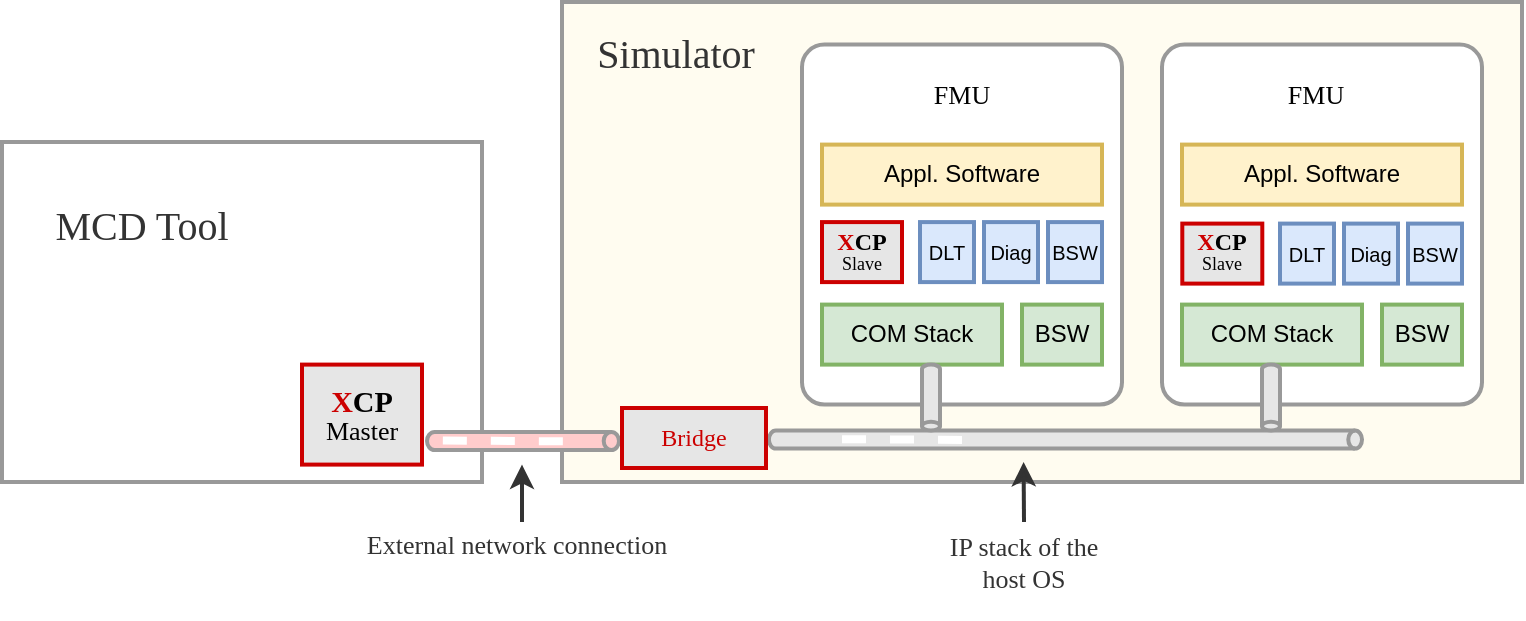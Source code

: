 <mxfile version="20.6.0" type="device"><diagram id="_Kti9GT5Q3lO3yc1PvPV" name="Page-1"><mxGraphModel dx="1344" dy="792" grid="1" gridSize="10" guides="1" tooltips="1" connect="1" arrows="1" fold="1" page="1" pageScale="1" pageWidth="850" pageHeight="1100" math="0" shadow="0"><root><mxCell id="0"/><mxCell id="1" parent="0"/><mxCell id="ZclB9EuCMROo7KSrAT95-1" value="" style="rounded=0;whiteSpace=wrap;html=1;strokeColor=#999999;strokeWidth=2;fillColor=none;" vertex="1" parent="1"><mxGeometry x="20" y="90" width="240" height="170" as="geometry"/></mxCell><mxCell id="ZclB9EuCMROo7KSrAT95-2" value="" style="rounded=0;whiteSpace=wrap;html=1;strokeWidth=2;strokeColor=#999999;fillColor=#FFFCF0;" vertex="1" parent="1"><mxGeometry x="300" y="20.0" width="480" height="240" as="geometry"/></mxCell><mxCell id="ZclB9EuCMROo7KSrAT95-3" value="" style="rounded=1;whiteSpace=wrap;html=1;strokeColor=#999999;strokeWidth=2;fillColor=#FFFFFF;arcSize=7;" vertex="1" parent="1"><mxGeometry x="420" y="41.3" width="160" height="180" as="geometry"/></mxCell><mxCell id="ZclB9EuCMROo7KSrAT95-4" value="" style="shape=cylinder3;whiteSpace=wrap;html=1;boundedLbl=1;backgroundOutline=1;size=3.826;strokeColor=#999999;strokeWidth=2;fillColor=#FFCCCC;rotation=90;" vertex="1" parent="1"><mxGeometry x="276" y="191.5" width="9" height="96" as="geometry"/></mxCell><mxCell id="ZclB9EuCMROo7KSrAT95-5" value="" style="endArrow=none;dashed=1;html=1;rounded=0;strokeWidth=7;strokeColor=#FFFFFF;jumpSize=6;startSize=6;endSize=6;" edge="1" parent="1"><mxGeometry width="50" height="50" relative="1" as="geometry"><mxPoint x="610" y="67.55" as="sourcePoint"/><mxPoint x="630" y="168.05" as="targetPoint"/></mxGeometry></mxCell><mxCell id="ZclB9EuCMROo7KSrAT95-6" value="Appl. Software" style="rounded=0;whiteSpace=wrap;html=1;strokeColor=#d6b656;strokeWidth=2;fillColor=#fff2cc;" vertex="1" parent="1"><mxGeometry x="430" y="91.3" width="140" height="30" as="geometry"/></mxCell><mxCell id="ZclB9EuCMROo7KSrAT95-7" value="&lt;font style=&quot;font-size: 10px;&quot;&gt;DLT&lt;/font&gt;" style="rounded=0;whiteSpace=wrap;html=1;strokeColor=#6c8ebf;strokeWidth=2;fillColor=#dae8fc;" vertex="1" parent="1"><mxGeometry x="479" y="130.05" width="27" height="30" as="geometry"/></mxCell><mxCell id="ZclB9EuCMROo7KSrAT95-8" value="COM Stack" style="rounded=0;whiteSpace=wrap;html=1;strokeColor=#82b366;strokeWidth=2;fillColor=#d5e8d4;" vertex="1" parent="1"><mxGeometry x="430" y="171.3" width="90" height="30" as="geometry"/></mxCell><mxCell id="ZclB9EuCMROo7KSrAT95-9" value="BSW" style="rounded=0;whiteSpace=wrap;html=1;strokeColor=#82b366;strokeWidth=2;fillColor=#d5e8d4;" vertex="1" parent="1"><mxGeometry x="530" y="171.3" width="40" height="30" as="geometry"/></mxCell><mxCell id="ZclB9EuCMROo7KSrAT95-10" value="" style="rounded=1;whiteSpace=wrap;html=1;strokeColor=#999999;strokeWidth=2;fillColor=#FFFFFF;arcSize=7;" vertex="1" parent="1"><mxGeometry x="600" y="41.3" width="160" height="180" as="geometry"/></mxCell><mxCell id="ZclB9EuCMROo7KSrAT95-11" value="Appl. Software" style="rounded=0;whiteSpace=wrap;html=1;strokeColor=#d6b656;strokeWidth=2;fillColor=#fff2cc;" vertex="1" parent="1"><mxGeometry x="610" y="91.3" width="140" height="30" as="geometry"/></mxCell><mxCell id="ZclB9EuCMROo7KSrAT95-13" value="COM Stack" style="rounded=0;whiteSpace=wrap;html=1;strokeColor=#82b366;strokeWidth=2;fillColor=#d5e8d4;" vertex="1" parent="1"><mxGeometry x="610" y="171.3" width="90" height="30" as="geometry"/></mxCell><mxCell id="ZclB9EuCMROo7KSrAT95-14" value="BSW" style="rounded=0;whiteSpace=wrap;html=1;strokeColor=#82b366;strokeWidth=2;fillColor=#d5e8d4;" vertex="1" parent="1"><mxGeometry x="710" y="171.3" width="40" height="30" as="geometry"/></mxCell><mxCell id="ZclB9EuCMROo7KSrAT95-15" value="" style="shape=cylinder3;whiteSpace=wrap;html=1;boundedLbl=1;backgroundOutline=1;size=3.432;strokeColor=#999999;strokeWidth=2;fillColor=#E6E6E6;rotation=90;" vertex="1" parent="1"><mxGeometry x="547.23" y="90.52" width="9" height="296.55" as="geometry"/></mxCell><mxCell id="ZclB9EuCMROo7KSrAT95-16" value="" style="shape=cylinder3;whiteSpace=wrap;html=1;boundedLbl=1;backgroundOutline=1;size=2.207;strokeColor=#999999;strokeWidth=2;fillColor=#E6E6E6;rotation=-180;" vertex="1" parent="1"><mxGeometry x="480" y="201.3" width="9" height="33" as="geometry"/></mxCell><mxCell id="ZclB9EuCMROo7KSrAT95-17" value="" style="shape=cylinder3;whiteSpace=wrap;html=1;boundedLbl=1;backgroundOutline=1;size=2.207;strokeColor=#999999;strokeWidth=2;fillColor=#E6E6E6;rotation=-180;" vertex="1" parent="1"><mxGeometry x="650" y="201.3" width="9" height="33" as="geometry"/></mxCell><mxCell id="ZclB9EuCMROo7KSrAT95-18" value="" style="rounded=0;whiteSpace=wrap;html=1;strokeColor=#CC0000;strokeWidth=2;fillColor=#E6E6E6;fontFamily=Verdana;" vertex="1" parent="1"><mxGeometry x="170" y="201.3" width="60" height="50" as="geometry"/></mxCell><mxCell id="ZclB9EuCMROo7KSrAT95-19" value="" style="rounded=0;whiteSpace=wrap;html=1;strokeColor=#CC0000;strokeWidth=2;fillColor=#E6E6E6;fontFamily=Verdana;" vertex="1" parent="1"><mxGeometry x="430" y="130.05" width="40" height="30" as="geometry"/></mxCell><mxCell id="ZclB9EuCMROo7KSrAT95-20" value="&lt;p style=&quot;line-height: 90%;&quot;&gt;&lt;/p&gt;&lt;div style=&quot;font-size: 12px; line-height: 100%;&quot;&gt;&lt;font style=&quot;font-size: 12px;&quot;&gt;&lt;b&gt;&lt;font style=&quot;font-size: 12px;&quot; data-font-src=&quot;https://fonts.googleapis.com/css?family=Akaya+Telivigala&quot; face=&quot;Akaya Telivigala&quot;&gt;&lt;font style=&quot;font-size: 12px;&quot; color=&quot;#CC0000&quot;&gt;X&lt;/font&gt;&lt;font style=&quot;font-size: 12px;&quot; color=&quot;#000000&quot;&gt;CP&lt;/font&gt;&lt;/font&gt;&lt;/b&gt;&lt;/font&gt;&lt;/div&gt;&lt;div style=&quot;font-size: 9px; line-height: 100%;&quot;&gt;&lt;font style=&quot;font-size: 9px;&quot; color=&quot;#000000&quot;&gt;Slave&lt;/font&gt;&lt;font style=&quot;font-size: 12px;&quot;&gt;&lt;br&gt;&lt;/font&gt;&lt;/div&gt;&lt;p&gt;&lt;/p&gt;" style="text;html=1;strokeColor=none;fillColor=none;align=center;verticalAlign=middle;whiteSpace=wrap;rounded=0;strokeWidth=2;fontFamily=Verdana;fontSize=13;fontColor=#CC0000;" vertex="1" parent="1"><mxGeometry x="432.76" y="128.86" width="34.47" height="30" as="geometry"/></mxCell><mxCell id="ZclB9EuCMROo7KSrAT95-21" value="" style="rounded=0;whiteSpace=wrap;html=1;strokeColor=#CC0000;strokeWidth=2;fillColor=#E6E6E6;fontFamily=Verdana;" vertex="1" parent="1"><mxGeometry x="610.15" y="130.8" width="40" height="30" as="geometry"/></mxCell><mxCell id="ZclB9EuCMROo7KSrAT95-22" value="&lt;div style=&quot;font-size: 12px; line-height: 100%;&quot;&gt;&lt;font style=&quot;font-size: 12px;&quot;&gt;&lt;b&gt;&lt;font style=&quot;font-size: 12px;&quot; data-font-src=&quot;https://fonts.googleapis.com/css?family=Akaya+Telivigala&quot; face=&quot;Akaya Telivigala&quot;&gt;&lt;font style=&quot;font-size: 12px;&quot; color=&quot;#CC0000&quot;&gt;X&lt;/font&gt;&lt;font style=&quot;font-size: 12px;&quot; color=&quot;#000000&quot;&gt;CP&lt;/font&gt;&lt;/font&gt;&lt;/b&gt;&lt;/font&gt;&lt;/div&gt;&lt;div style=&quot;font-size: 9px; line-height: 100%;&quot;&gt;&lt;font style=&quot;font-size: 9px;&quot; color=&quot;#000000&quot;&gt;Slave&lt;/font&gt;&lt;font style=&quot;font-size: 12px;&quot;&gt;&lt;br&gt;&lt;/font&gt;&lt;/div&gt;" style="text;html=1;strokeColor=none;fillColor=none;align=center;verticalAlign=middle;whiteSpace=wrap;rounded=0;strokeWidth=2;fontFamily=Verdana;fontSize=13;fontColor=#CC0000;" vertex="1" parent="1"><mxGeometry x="612.92" y="128.86" width="34.47" height="30" as="geometry"/></mxCell><mxCell id="ZclB9EuCMROo7KSrAT95-23" value="&lt;div style=&quot;font-size: 15px; line-height: 100%;&quot;&gt;&lt;font style=&quot;font-size: 15px;&quot;&gt;&lt;b&gt;&lt;font style=&quot;font-size: 15px;&quot; data-font-src=&quot;https://fonts.googleapis.com/css?family=Akaya+Telivigala&quot; face=&quot;Akaya Telivigala&quot;&gt;&lt;font style=&quot;font-size: 15px;&quot; color=&quot;#CC0000&quot;&gt;X&lt;/font&gt;&lt;font style=&quot;font-size: 15px;&quot; color=&quot;#000000&quot;&gt;CP&lt;/font&gt;&lt;/font&gt;&lt;/b&gt;&lt;/font&gt;&lt;/div&gt;&lt;div style=&quot;line-height: 100%;&quot;&gt;&lt;font style=&quot;font-size: 13px;&quot; color=&quot;#000000&quot;&gt;Master&lt;/font&gt;&lt;font style=&quot;font-size: 15px;&quot;&gt;&lt;br&gt;&lt;/font&gt;&lt;/div&gt;" style="text;html=1;strokeColor=none;fillColor=none;align=center;verticalAlign=middle;whiteSpace=wrap;rounded=0;strokeWidth=2;fontFamily=Verdana;fontSize=13;fontColor=#CC0000;" vertex="1" parent="1"><mxGeometry x="180" y="208.15" width="40" height="36.3" as="geometry"/></mxCell><mxCell id="ZclB9EuCMROo7KSrAT95-24" value="FMU" style="text;html=1;strokeColor=none;fillColor=none;align=center;verticalAlign=middle;whiteSpace=wrap;rounded=0;strokeWidth=2;fontFamily=Verdana;fontSize=13;fontColor=#000000;" vertex="1" parent="1"><mxGeometry x="470" y="51.3" width="60" height="30" as="geometry"/></mxCell><mxCell id="ZclB9EuCMROo7KSrAT95-25" value="FMU" style="text;html=1;strokeColor=none;fillColor=none;align=center;verticalAlign=middle;whiteSpace=wrap;rounded=0;strokeWidth=2;fontFamily=Verdana;fontSize=13;fontColor=#000000;" vertex="1" parent="1"><mxGeometry x="647.39" y="51.3" width="60" height="30" as="geometry"/></mxCell><mxCell id="ZclB9EuCMROo7KSrAT95-26" value="&lt;font style=&quot;font-size: 20px;&quot; color=&quot;#333333&quot;&gt;Simulator&lt;/font&gt;" style="text;html=1;strokeColor=none;fillColor=none;align=center;verticalAlign=middle;whiteSpace=wrap;rounded=0;strokeWidth=2;fontFamily=Verdana;fontSize=13;fontColor=#000000;" vertex="1" parent="1"><mxGeometry x="320" y="21.3" width="74.32" height="46.52" as="geometry"/></mxCell><mxCell id="ZclB9EuCMROo7KSrAT95-27" value="&lt;font color=&quot;#333333&quot;&gt;MCD Tool&lt;/font&gt;" style="text;html=1;strokeColor=none;fillColor=none;align=center;verticalAlign=middle;whiteSpace=wrap;rounded=0;strokeWidth=2;fontFamily=Verdana;fontSize=20;fontColor=#000000;" vertex="1" parent="1"><mxGeometry x="40" y="116.3" width="100" height="30" as="geometry"/></mxCell><mxCell id="ZclB9EuCMROo7KSrAT95-28" value="" style="endArrow=none;dashed=1;html=1;rounded=0;strokeColor=#FFFFFF;strokeWidth=4;fontFamily=Verdana;fontSize=20;fontColor=#000000;startSize=6;endSize=6;jumpSize=6;" edge="1" parent="1"><mxGeometry width="50" height="50" relative="1" as="geometry"><mxPoint x="240.42" y="239.29" as="sourcePoint"/><mxPoint x="310.42" y="239.71" as="targetPoint"/></mxGeometry></mxCell><mxCell id="ZclB9EuCMROo7KSrAT95-29" value="" style="endArrow=classic;html=1;rounded=0;strokeColor=#333333;strokeWidth=2;fontFamily=Verdana;fontSize=20;fontColor=#000000;startSize=6;endSize=6;jumpSize=6;" edge="1" parent="1"><mxGeometry width="50" height="50" relative="1" as="geometry"><mxPoint x="280" y="280" as="sourcePoint"/><mxPoint x="280" y="251.3" as="targetPoint"/></mxGeometry></mxCell><mxCell id="ZclB9EuCMROo7KSrAT95-30" value="&lt;p style=&quot;line-height: 70%;&quot;&gt;&lt;font style=&quot;font-size: 13px;&quot; color=&quot;#333333&quot;&gt;External network connection&lt;br&gt;&lt;/font&gt;&lt;/p&gt;&lt;p style=&quot;line-height: 70%;&quot;&gt;&lt;/p&gt;" style="text;html=1;strokeColor=none;fillColor=none;align=center;verticalAlign=middle;whiteSpace=wrap;rounded=0;strokeWidth=2;fontFamily=Verdana;fontSize=20;fontColor=#000000;" vertex="1" parent="1"><mxGeometry x="145" y="280" width="265" height="20" as="geometry"/></mxCell><mxCell id="ZclB9EuCMROo7KSrAT95-31" value="" style="endArrow=classic;html=1;rounded=0;strokeColor=#333333;strokeWidth=2;fontFamily=Verdana;fontSize=20;fontColor=#000000;startSize=6;endSize=6;jumpSize=6;" edge="1" parent="1"><mxGeometry width="50" height="50" relative="1" as="geometry"><mxPoint x="531" y="280" as="sourcePoint"/><mxPoint x="530.79" y="250" as="targetPoint"/></mxGeometry></mxCell><mxCell id="ZclB9EuCMROo7KSrAT95-32" value="&lt;p style=&quot;line-height: 120%; font-size: 13px;&quot;&gt;&lt;font style=&quot;font-size: 13px;&quot; color=&quot;#333333&quot;&gt;IP stack of the host OS&lt;/font&gt;&lt;/p&gt;" style="text;html=1;strokeColor=none;fillColor=none;align=center;verticalAlign=middle;whiteSpace=wrap;rounded=0;strokeWidth=2;fontFamily=Verdana;fontSize=20;fontColor=#000000;" vertex="1" parent="1"><mxGeometry x="482.16" y="280" width="97.84" height="40" as="geometry"/></mxCell><mxCell id="ZclB9EuCMROo7KSrAT95-33" value="" style="endArrow=none;dashed=1;html=1;rounded=0;strokeColor=#FFFFFF;strokeWidth=4;fontFamily=Verdana;fontSize=20;fontColor=#000000;startSize=6;endSize=6;jumpSize=6;" edge="1" parent="1"><mxGeometry width="50" height="50" relative="1" as="geometry"><mxPoint x="440.0" y="238.59" as="sourcePoint"/><mxPoint x="510.0" y="239.01" as="targetPoint"/></mxGeometry></mxCell><mxCell id="ZclB9EuCMROo7KSrAT95-34" value="&lt;font color=&quot;#CC0000&quot;&gt;Bridge&lt;/font&gt;" style="rounded=0;whiteSpace=wrap;html=1;strokeColor=#CC0000;strokeWidth=2;fillColor=#E6E6E6;fontFamily=Verdana;" vertex="1" parent="1"><mxGeometry x="330" y="223" width="72" height="30" as="geometry"/></mxCell><mxCell id="ZclB9EuCMROo7KSrAT95-38" value="&lt;font style=&quot;font-size: 10px;&quot;&gt;Diag&lt;/font&gt;" style="rounded=0;whiteSpace=wrap;html=1;strokeColor=#6c8ebf;strokeWidth=2;fillColor=#dae8fc;" vertex="1" parent="1"><mxGeometry x="511" y="130.05" width="27" height="30" as="geometry"/></mxCell><mxCell id="ZclB9EuCMROo7KSrAT95-39" value="&lt;font style=&quot;font-size: 10px;&quot;&gt;BSW&lt;/font&gt;" style="rounded=0;whiteSpace=wrap;html=1;strokeColor=#6c8ebf;strokeWidth=2;fillColor=#dae8fc;" vertex="1" parent="1"><mxGeometry x="543" y="130.05" width="27" height="30" as="geometry"/></mxCell><mxCell id="ZclB9EuCMROo7KSrAT95-43" value="&lt;font style=&quot;font-size: 10px;&quot;&gt;DLT&lt;/font&gt;" style="rounded=0;whiteSpace=wrap;html=1;strokeColor=#6c8ebf;strokeWidth=2;fillColor=#dae8fc;" vertex="1" parent="1"><mxGeometry x="659" y="130.8" width="27" height="30" as="geometry"/></mxCell><mxCell id="ZclB9EuCMROo7KSrAT95-44" value="&lt;font style=&quot;font-size: 10px;&quot;&gt;Diag&lt;/font&gt;" style="rounded=0;whiteSpace=wrap;html=1;strokeColor=#6c8ebf;strokeWidth=2;fillColor=#dae8fc;" vertex="1" parent="1"><mxGeometry x="691" y="130.8" width="27" height="30" as="geometry"/></mxCell><mxCell id="ZclB9EuCMROo7KSrAT95-45" value="&lt;font style=&quot;font-size: 10px;&quot;&gt;BSW&lt;/font&gt;" style="rounded=0;whiteSpace=wrap;html=1;strokeColor=#6c8ebf;strokeWidth=2;fillColor=#dae8fc;" vertex="1" parent="1"><mxGeometry x="723" y="130.8" width="27" height="30" as="geometry"/></mxCell></root></mxGraphModel></diagram></mxfile>